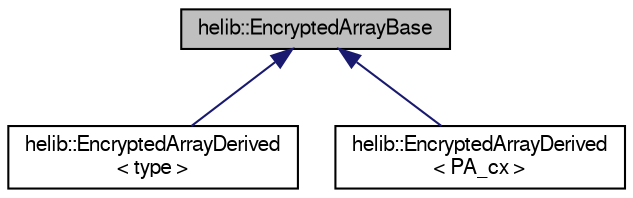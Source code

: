 digraph "helib::EncryptedArrayBase"
{
  edge [fontname="FreeSans",fontsize="10",labelfontname="FreeSans",labelfontsize="10"];
  node [fontname="FreeSans",fontsize="10",shape=record];
  Node0 [label="helib::EncryptedArrayBase",height=0.2,width=0.4,color="black", fillcolor="grey75", style="filled", fontcolor="black"];
  Node0 -> Node1 [dir="back",color="midnightblue",fontsize="10",style="solid"];
  Node1 [label="helib::EncryptedArrayDerived\l\< type \>",height=0.2,width=0.4,color="black", fillcolor="white", style="filled",URL="$classhelib_1_1_encrypted_array_derived.html",tooltip="Derived concrete implementation of EncryptedArrayBase. "];
  Node0 -> Node2 [dir="back",color="midnightblue",fontsize="10",style="solid"];
  Node2 [label="helib::EncryptedArrayDerived\l\< PA_cx \>",height=0.2,width=0.4,color="black", fillcolor="white", style="filled",URL="$classhelib_1_1_encrypted_array_derived_3_01_p_a__cx_01_4.html",tooltip="A different derived class to be used for the approximate-numbers scheme. "];
}
